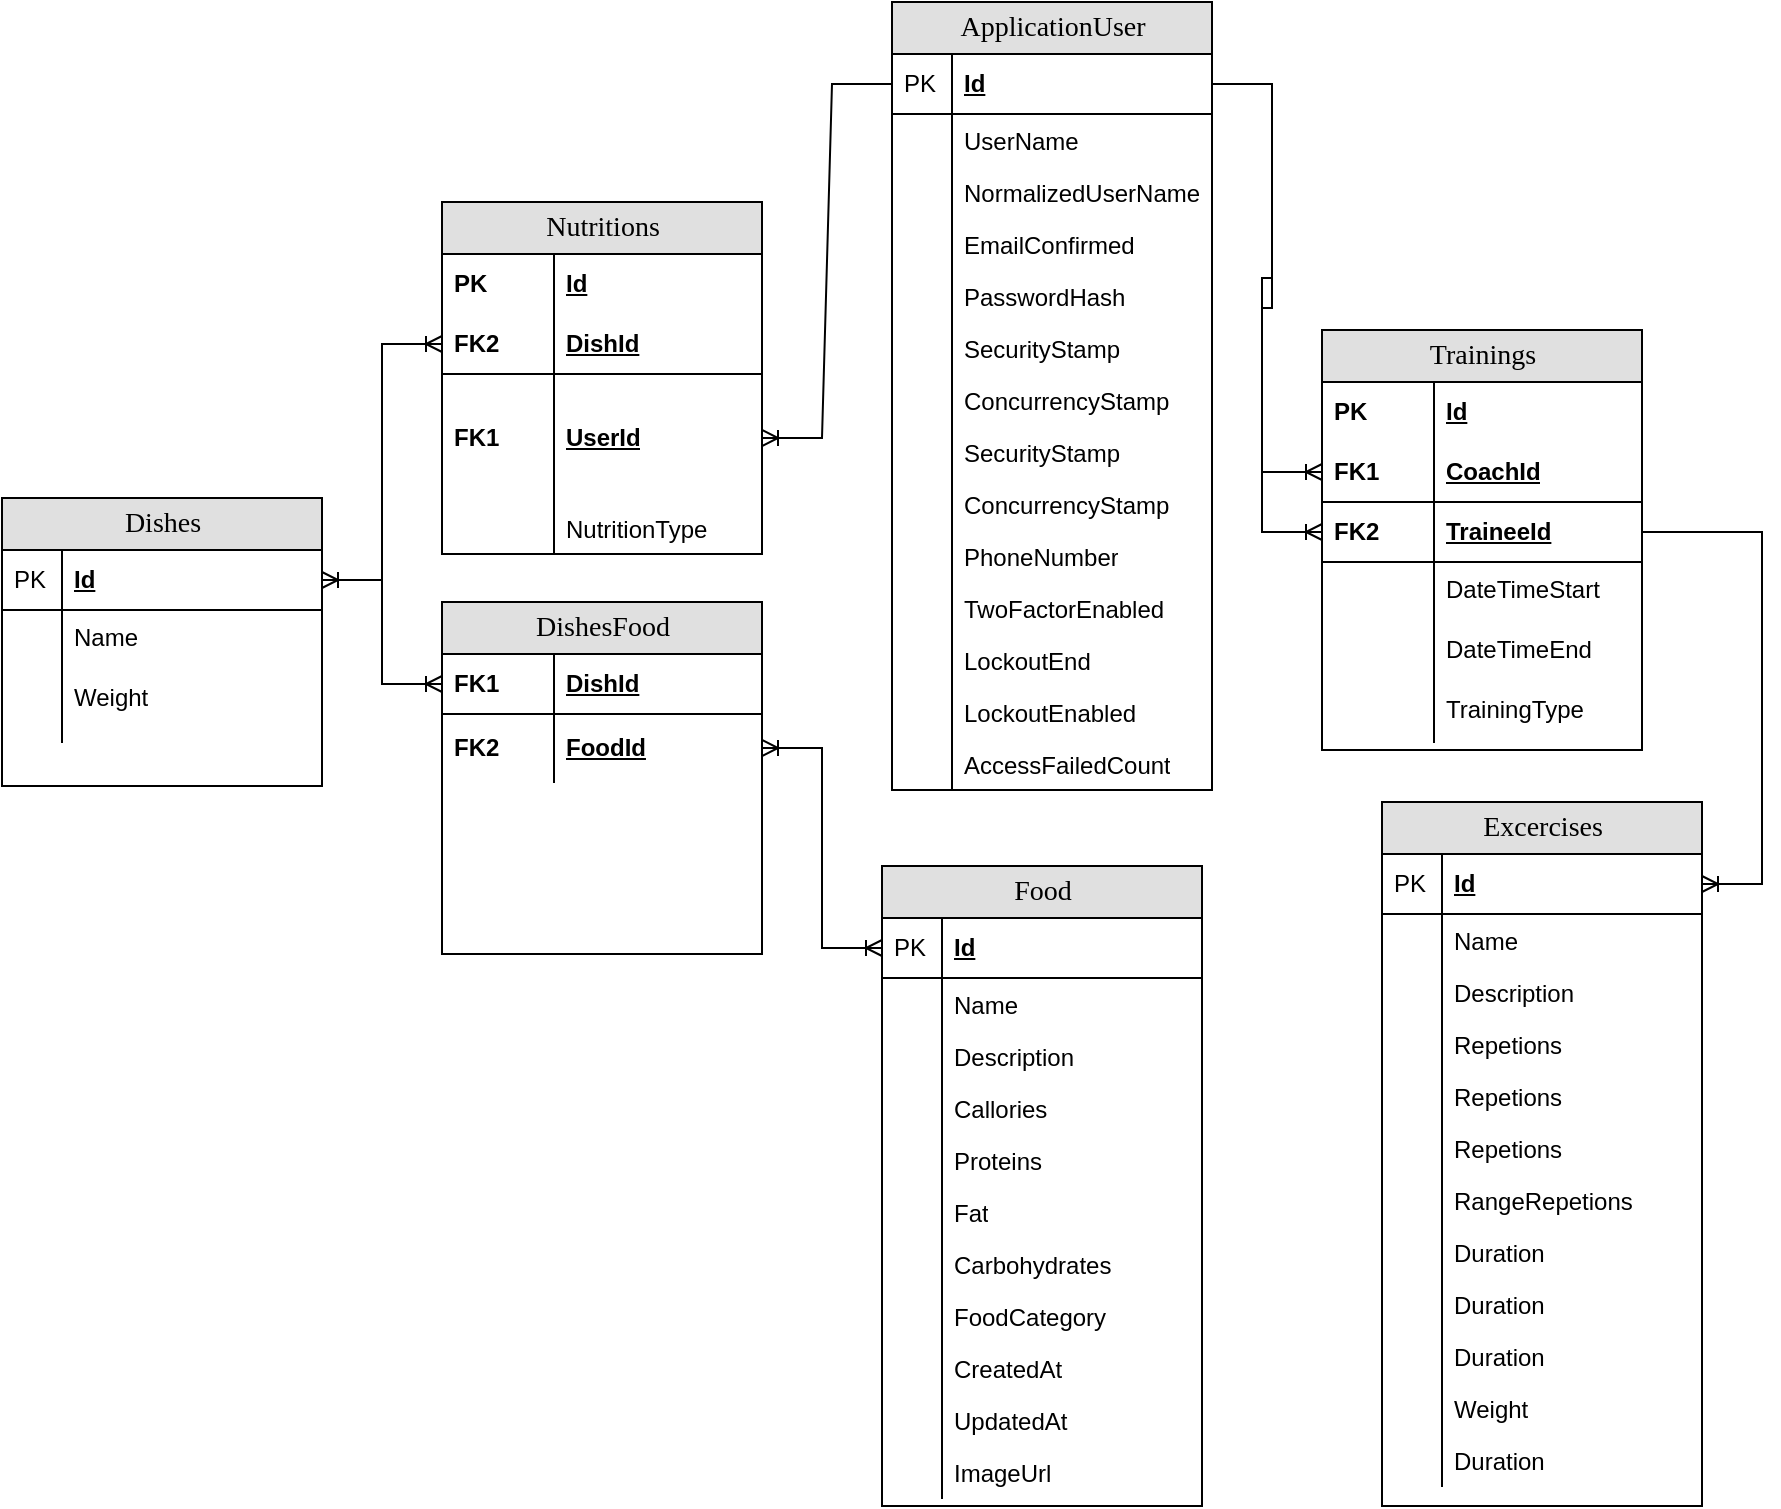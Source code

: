 <mxfile version="27.1.4">
  <diagram name="Page-1" id="e56a1550-8fbb-45ad-956c-1786394a9013">
    <mxGraphModel dx="1426" dy="785" grid="1" gridSize="10" guides="1" tooltips="1" connect="1" arrows="1" fold="1" page="1" pageScale="1" pageWidth="1169" pageHeight="827" background="none" math="0" shadow="0">
      <root>
        <mxCell id="0" />
        <mxCell id="1" parent="0" />
        <mxCell id="2e49270ec7c68f3f-1" value="Nutritions" style="swimlane;html=1;fontStyle=0;childLayout=stackLayout;horizontal=1;startSize=26;fillColor=#e0e0e0;horizontalStack=0;resizeParent=1;resizeLast=0;collapsible=1;marginBottom=0;swimlaneFillColor=#ffffff;align=center;rounded=0;shadow=0;comic=0;labelBackgroundColor=none;strokeWidth=1;fontFamily=Verdana;fontSize=14" parent="1" vertex="1">
          <mxGeometry x="360" y="140" width="160" height="176" as="geometry" />
        </mxCell>
        <mxCell id="2e49270ec7c68f3f-2" value="Id" style="shape=partialRectangle;top=0;left=0;right=0;bottom=0;html=1;align=left;verticalAlign=middle;fillColor=none;spacingLeft=60;spacingRight=4;whiteSpace=wrap;overflow=hidden;rotatable=0;points=[[0,0.5],[1,0.5]];portConstraint=eastwest;dropTarget=0;fontStyle=5;" parent="2e49270ec7c68f3f-1" vertex="1">
          <mxGeometry y="26" width="160" height="30" as="geometry" />
        </mxCell>
        <mxCell id="2e49270ec7c68f3f-3" value="PK" style="shape=partialRectangle;fontStyle=1;top=0;left=0;bottom=0;html=1;fillColor=none;align=left;verticalAlign=middle;spacingLeft=4;spacingRight=4;whiteSpace=wrap;overflow=hidden;rotatable=0;points=[];portConstraint=eastwest;part=1;" parent="2e49270ec7c68f3f-2" vertex="1" connectable="0">
          <mxGeometry width="56" height="30" as="geometry" />
        </mxCell>
        <mxCell id="2e49270ec7c68f3f-4" value="DishId" style="shape=partialRectangle;top=0;left=0;right=0;bottom=1;html=1;align=left;verticalAlign=middle;fillColor=none;spacingLeft=60;spacingRight=4;whiteSpace=wrap;overflow=hidden;rotatable=0;points=[[0,0.5],[1,0.5]];portConstraint=eastwest;dropTarget=0;fontStyle=5;" parent="2e49270ec7c68f3f-1" vertex="1">
          <mxGeometry y="56" width="160" height="30" as="geometry" />
        </mxCell>
        <mxCell id="2e49270ec7c68f3f-5" value="FK2" style="shape=partialRectangle;fontStyle=1;top=0;left=0;bottom=0;html=1;fillColor=none;align=left;verticalAlign=middle;spacingLeft=4;spacingRight=4;whiteSpace=wrap;overflow=hidden;rotatable=0;points=[];portConstraint=eastwest;part=1;" parent="2e49270ec7c68f3f-4" vertex="1" connectable="0">
          <mxGeometry width="56" height="30" as="geometry" />
        </mxCell>
        <mxCell id="vw7wUWk1br8WdNFr-Fdy-1" value="UserId" style="shape=partialRectangle;top=0;left=0;right=0;bottom=0;html=1;align=left;verticalAlign=middle;fillColor=none;spacingLeft=60;spacingRight=4;whiteSpace=wrap;overflow=hidden;rotatable=0;points=[[0,0.5],[1,0.5]];portConstraint=eastwest;dropTarget=0;fontStyle=5;" parent="2e49270ec7c68f3f-1" vertex="1">
          <mxGeometry y="86" width="160" height="64" as="geometry" />
        </mxCell>
        <mxCell id="vw7wUWk1br8WdNFr-Fdy-2" value="FK1" style="shape=partialRectangle;fontStyle=1;top=0;left=0;bottom=0;html=1;fillColor=none;align=left;verticalAlign=middle;spacingLeft=4;spacingRight=4;whiteSpace=wrap;overflow=hidden;rotatable=0;points=[];portConstraint=eastwest;part=1;" parent="vw7wUWk1br8WdNFr-Fdy-1" vertex="1" connectable="0">
          <mxGeometry width="56" height="64" as="geometry" />
        </mxCell>
        <mxCell id="2e49270ec7c68f3f-6" value="NutritionType" style="shape=partialRectangle;top=0;left=0;right=0;bottom=0;html=1;align=left;verticalAlign=top;fillColor=none;spacingLeft=60;spacingRight=4;whiteSpace=wrap;overflow=hidden;rotatable=0;points=[[0,0.5],[1,0.5]];portConstraint=eastwest;dropTarget=0;" parent="2e49270ec7c68f3f-1" vertex="1">
          <mxGeometry y="150" width="160" height="26" as="geometry" />
        </mxCell>
        <mxCell id="2e49270ec7c68f3f-7" value="" style="shape=partialRectangle;top=0;left=0;bottom=0;html=1;fillColor=none;align=left;verticalAlign=top;spacingLeft=4;spacingRight=4;whiteSpace=wrap;overflow=hidden;rotatable=0;points=[];portConstraint=eastwest;part=1;" parent="2e49270ec7c68f3f-6" vertex="1" connectable="0">
          <mxGeometry width="56" height="26" as="geometry" />
        </mxCell>
        <mxCell id="2e49270ec7c68f3f-8" value="Dishes" style="swimlane;html=1;fontStyle=0;childLayout=stackLayout;horizontal=1;startSize=26;fillColor=#e0e0e0;horizontalStack=0;resizeParent=1;resizeLast=0;collapsible=1;marginBottom=0;swimlaneFillColor=#ffffff;align=center;rounded=0;shadow=0;comic=0;labelBackgroundColor=none;strokeWidth=1;fontFamily=Verdana;fontSize=14;swimlaneLine=1;" parent="1" vertex="1">
          <mxGeometry x="140" y="288" width="160" height="144" as="geometry" />
        </mxCell>
        <mxCell id="2e49270ec7c68f3f-9" value="Id" style="shape=partialRectangle;top=0;left=0;right=0;bottom=1;html=1;align=left;verticalAlign=middle;fillColor=none;spacingLeft=34;spacingRight=4;whiteSpace=wrap;overflow=hidden;rotatable=0;points=[[0,0.5],[1,0.5]];portConstraint=eastwest;dropTarget=0;fontStyle=5;" parent="2e49270ec7c68f3f-8" vertex="1">
          <mxGeometry y="26" width="160" height="30" as="geometry" />
        </mxCell>
        <mxCell id="2e49270ec7c68f3f-10" value="PK" style="shape=partialRectangle;top=0;left=0;bottom=0;html=1;fillColor=none;align=left;verticalAlign=middle;spacingLeft=4;spacingRight=4;whiteSpace=wrap;overflow=hidden;rotatable=0;points=[];portConstraint=eastwest;part=1;" parent="2e49270ec7c68f3f-9" vertex="1" connectable="0">
          <mxGeometry width="30" height="30" as="geometry" />
        </mxCell>
        <mxCell id="2e49270ec7c68f3f-17" value="Name" style="shape=partialRectangle;top=0;left=0;right=0;bottom=0;html=1;align=left;verticalAlign=top;fillColor=none;spacingLeft=34;spacingRight=4;whiteSpace=wrap;overflow=hidden;rotatable=0;points=[[0,0.5],[1,0.5]];portConstraint=eastwest;dropTarget=0;" parent="2e49270ec7c68f3f-8" vertex="1">
          <mxGeometry y="56" width="160" height="30" as="geometry" />
        </mxCell>
        <mxCell id="2e49270ec7c68f3f-18" value="" style="shape=partialRectangle;top=0;left=0;bottom=0;html=1;fillColor=none;align=left;verticalAlign=top;spacingLeft=4;spacingRight=4;whiteSpace=wrap;overflow=hidden;rotatable=0;points=[];portConstraint=eastwest;part=1;" parent="2e49270ec7c68f3f-17" vertex="1" connectable="0">
          <mxGeometry width="30" height="36" as="geometry" />
        </mxCell>
        <mxCell id="rYQQLSJX9ZeoQd0uCieo-57" value="Weight" style="shape=partialRectangle;top=0;left=0;right=0;bottom=0;html=1;align=left;verticalAlign=top;fillColor=none;spacingLeft=34;spacingRight=4;whiteSpace=wrap;overflow=hidden;rotatable=0;points=[[0,0.5],[1,0.5]];portConstraint=eastwest;dropTarget=0;" vertex="1" parent="2e49270ec7c68f3f-8">
          <mxGeometry y="86" width="160" height="30" as="geometry" />
        </mxCell>
        <mxCell id="rYQQLSJX9ZeoQd0uCieo-58" value="" style="shape=partialRectangle;top=0;left=0;bottom=0;html=1;fillColor=none;align=left;verticalAlign=top;spacingLeft=4;spacingRight=4;whiteSpace=wrap;overflow=hidden;rotatable=0;points=[];portConstraint=eastwest;part=1;" vertex="1" connectable="0" parent="rYQQLSJX9ZeoQd0uCieo-57">
          <mxGeometry width="30" height="36" as="geometry" />
        </mxCell>
        <mxCell id="XJpWFirePbKW0gkUve2i-1" value="ApplicationUser" style="swimlane;html=1;fontStyle=0;childLayout=stackLayout;horizontal=1;startSize=26;fillColor=#e0e0e0;horizontalStack=0;resizeParent=1;resizeLast=0;collapsible=1;marginBottom=0;swimlaneFillColor=#ffffff;align=center;rounded=0;shadow=0;comic=0;labelBackgroundColor=none;strokeWidth=1;fontFamily=Verdana;fontSize=14;swimlaneLine=1;" parent="1" vertex="1">
          <mxGeometry x="585" y="40" width="160" height="394" as="geometry" />
        </mxCell>
        <mxCell id="XJpWFirePbKW0gkUve2i-2" value="Id" style="shape=partialRectangle;top=0;left=0;right=0;bottom=1;html=1;align=left;verticalAlign=middle;fillColor=none;spacingLeft=34;spacingRight=4;whiteSpace=wrap;overflow=hidden;rotatable=0;points=[[0,0.5],[1,0.5]];portConstraint=eastwest;dropTarget=0;fontStyle=5;" parent="XJpWFirePbKW0gkUve2i-1" vertex="1">
          <mxGeometry y="26" width="160" height="30" as="geometry" />
        </mxCell>
        <mxCell id="XJpWFirePbKW0gkUve2i-3" value="PK" style="shape=partialRectangle;top=0;left=0;bottom=0;html=1;fillColor=none;align=left;verticalAlign=middle;spacingLeft=4;spacingRight=4;whiteSpace=wrap;overflow=hidden;rotatable=0;points=[];portConstraint=eastwest;part=1;" parent="XJpWFirePbKW0gkUve2i-2" vertex="1" connectable="0">
          <mxGeometry width="30" height="30" as="geometry" />
        </mxCell>
        <mxCell id="XJpWFirePbKW0gkUve2i-4" value="UserName" style="shape=partialRectangle;top=0;left=0;right=0;bottom=0;html=1;align=left;verticalAlign=top;fillColor=none;spacingLeft=34;spacingRight=4;whiteSpace=wrap;overflow=hidden;rotatable=0;points=[[0,0.5],[1,0.5]];portConstraint=eastwest;dropTarget=0;" parent="XJpWFirePbKW0gkUve2i-1" vertex="1">
          <mxGeometry y="56" width="160" height="26" as="geometry" />
        </mxCell>
        <mxCell id="XJpWFirePbKW0gkUve2i-5" value="" style="shape=partialRectangle;top=0;left=0;bottom=0;html=1;fillColor=none;align=left;verticalAlign=top;spacingLeft=4;spacingRight=4;whiteSpace=wrap;overflow=hidden;rotatable=0;points=[];portConstraint=eastwest;part=1;" parent="XJpWFirePbKW0gkUve2i-4" vertex="1" connectable="0">
          <mxGeometry width="30" height="26" as="geometry" />
        </mxCell>
        <mxCell id="XJpWFirePbKW0gkUve2i-6" value="NormalizedUserName" style="shape=partialRectangle;top=0;left=0;right=0;bottom=0;html=1;align=left;verticalAlign=top;fillColor=none;spacingLeft=34;spacingRight=4;whiteSpace=wrap;overflow=hidden;rotatable=0;points=[[0,0.5],[1,0.5]];portConstraint=eastwest;dropTarget=0;" parent="XJpWFirePbKW0gkUve2i-1" vertex="1">
          <mxGeometry y="82" width="160" height="26" as="geometry" />
        </mxCell>
        <mxCell id="XJpWFirePbKW0gkUve2i-7" value="" style="shape=partialRectangle;top=0;left=0;bottom=0;html=1;fillColor=none;align=left;verticalAlign=top;spacingLeft=4;spacingRight=4;whiteSpace=wrap;overflow=hidden;rotatable=0;points=[];portConstraint=eastwest;part=1;" parent="XJpWFirePbKW0gkUve2i-6" vertex="1" connectable="0">
          <mxGeometry width="30" height="26" as="geometry" />
        </mxCell>
        <mxCell id="rYQQLSJX9ZeoQd0uCieo-1" value="EmailConfirmed" style="shape=partialRectangle;top=0;left=0;right=0;bottom=0;html=1;align=left;verticalAlign=top;fillColor=none;spacingLeft=34;spacingRight=4;whiteSpace=wrap;overflow=hidden;rotatable=0;points=[[0,0.5],[1,0.5]];portConstraint=eastwest;dropTarget=0;" vertex="1" parent="XJpWFirePbKW0gkUve2i-1">
          <mxGeometry y="108" width="160" height="26" as="geometry" />
        </mxCell>
        <mxCell id="rYQQLSJX9ZeoQd0uCieo-2" value="" style="shape=partialRectangle;top=0;left=0;bottom=0;html=1;fillColor=none;align=left;verticalAlign=top;spacingLeft=4;spacingRight=4;whiteSpace=wrap;overflow=hidden;rotatable=0;points=[];portConstraint=eastwest;part=1;" vertex="1" connectable="0" parent="rYQQLSJX9ZeoQd0uCieo-1">
          <mxGeometry width="30" height="26" as="geometry" />
        </mxCell>
        <mxCell id="rYQQLSJX9ZeoQd0uCieo-5" value="PasswordHash" style="shape=partialRectangle;top=0;left=0;right=0;bottom=0;html=1;align=left;verticalAlign=top;fillColor=none;spacingLeft=34;spacingRight=4;whiteSpace=wrap;overflow=hidden;rotatable=0;points=[[0,0.5],[1,0.5]];portConstraint=eastwest;dropTarget=0;" vertex="1" parent="XJpWFirePbKW0gkUve2i-1">
          <mxGeometry y="134" width="160" height="26" as="geometry" />
        </mxCell>
        <mxCell id="rYQQLSJX9ZeoQd0uCieo-6" value="" style="shape=partialRectangle;top=0;left=0;bottom=0;html=1;fillColor=none;align=left;verticalAlign=top;spacingLeft=4;spacingRight=4;whiteSpace=wrap;overflow=hidden;rotatable=0;points=[];portConstraint=eastwest;part=1;" vertex="1" connectable="0" parent="rYQQLSJX9ZeoQd0uCieo-5">
          <mxGeometry width="30" height="26" as="geometry" />
        </mxCell>
        <mxCell id="rYQQLSJX9ZeoQd0uCieo-3" value="SecurityStamp" style="shape=partialRectangle;top=0;left=0;right=0;bottom=0;html=1;align=left;verticalAlign=top;fillColor=none;spacingLeft=34;spacingRight=4;whiteSpace=wrap;overflow=hidden;rotatable=0;points=[[0,0.5],[1,0.5]];portConstraint=eastwest;dropTarget=0;" vertex="1" parent="XJpWFirePbKW0gkUve2i-1">
          <mxGeometry y="160" width="160" height="26" as="geometry" />
        </mxCell>
        <mxCell id="rYQQLSJX9ZeoQd0uCieo-4" value="" style="shape=partialRectangle;top=0;left=0;bottom=0;html=1;fillColor=none;align=left;verticalAlign=top;spacingLeft=4;spacingRight=4;whiteSpace=wrap;overflow=hidden;rotatable=0;points=[];portConstraint=eastwest;part=1;" vertex="1" connectable="0" parent="rYQQLSJX9ZeoQd0uCieo-3">
          <mxGeometry width="30" height="26" as="geometry" />
        </mxCell>
        <mxCell id="rYQQLSJX9ZeoQd0uCieo-7" value="ConcurrencyStamp" style="shape=partialRectangle;top=0;left=0;right=0;bottom=0;html=1;align=left;verticalAlign=top;fillColor=none;spacingLeft=34;spacingRight=4;whiteSpace=wrap;overflow=hidden;rotatable=0;points=[[0,0.5],[1,0.5]];portConstraint=eastwest;dropTarget=0;" vertex="1" parent="XJpWFirePbKW0gkUve2i-1">
          <mxGeometry y="186" width="160" height="26" as="geometry" />
        </mxCell>
        <mxCell id="rYQQLSJX9ZeoQd0uCieo-8" value="" style="shape=partialRectangle;top=0;left=0;bottom=0;html=1;fillColor=none;align=left;verticalAlign=top;spacingLeft=4;spacingRight=4;whiteSpace=wrap;overflow=hidden;rotatable=0;points=[];portConstraint=eastwest;part=1;" vertex="1" connectable="0" parent="rYQQLSJX9ZeoQd0uCieo-7">
          <mxGeometry width="30" height="26" as="geometry" />
        </mxCell>
        <mxCell id="rYQQLSJX9ZeoQd0uCieo-9" value="SecurityStamp" style="shape=partialRectangle;top=0;left=0;right=0;bottom=0;html=1;align=left;verticalAlign=top;fillColor=none;spacingLeft=34;spacingRight=4;whiteSpace=wrap;overflow=hidden;rotatable=0;points=[[0,0.5],[1,0.5]];portConstraint=eastwest;dropTarget=0;" vertex="1" parent="XJpWFirePbKW0gkUve2i-1">
          <mxGeometry y="212" width="160" height="26" as="geometry" />
        </mxCell>
        <mxCell id="rYQQLSJX9ZeoQd0uCieo-10" value="" style="shape=partialRectangle;top=0;left=0;bottom=0;html=1;fillColor=none;align=left;verticalAlign=top;spacingLeft=4;spacingRight=4;whiteSpace=wrap;overflow=hidden;rotatable=0;points=[];portConstraint=eastwest;part=1;" vertex="1" connectable="0" parent="rYQQLSJX9ZeoQd0uCieo-9">
          <mxGeometry width="30" height="26" as="geometry" />
        </mxCell>
        <mxCell id="rYQQLSJX9ZeoQd0uCieo-11" value="ConcurrencyStamp" style="shape=partialRectangle;top=0;left=0;right=0;bottom=0;html=1;align=left;verticalAlign=top;fillColor=none;spacingLeft=34;spacingRight=4;whiteSpace=wrap;overflow=hidden;rotatable=0;points=[[0,0.5],[1,0.5]];portConstraint=eastwest;dropTarget=0;" vertex="1" parent="XJpWFirePbKW0gkUve2i-1">
          <mxGeometry y="238" width="160" height="26" as="geometry" />
        </mxCell>
        <mxCell id="rYQQLSJX9ZeoQd0uCieo-12" value="" style="shape=partialRectangle;top=0;left=0;bottom=0;html=1;fillColor=none;align=left;verticalAlign=top;spacingLeft=4;spacingRight=4;whiteSpace=wrap;overflow=hidden;rotatable=0;points=[];portConstraint=eastwest;part=1;" vertex="1" connectable="0" parent="rYQQLSJX9ZeoQd0uCieo-11">
          <mxGeometry width="30" height="26" as="geometry" />
        </mxCell>
        <mxCell id="rYQQLSJX9ZeoQd0uCieo-13" value="PhoneNumber" style="shape=partialRectangle;top=0;left=0;right=0;bottom=0;html=1;align=left;verticalAlign=top;fillColor=none;spacingLeft=34;spacingRight=4;whiteSpace=wrap;overflow=hidden;rotatable=0;points=[[0,0.5],[1,0.5]];portConstraint=eastwest;dropTarget=0;" vertex="1" parent="XJpWFirePbKW0gkUve2i-1">
          <mxGeometry y="264" width="160" height="26" as="geometry" />
        </mxCell>
        <mxCell id="rYQQLSJX9ZeoQd0uCieo-14" value="" style="shape=partialRectangle;top=0;left=0;bottom=0;html=1;fillColor=none;align=left;verticalAlign=top;spacingLeft=4;spacingRight=4;whiteSpace=wrap;overflow=hidden;rotatable=0;points=[];portConstraint=eastwest;part=1;" vertex="1" connectable="0" parent="rYQQLSJX9ZeoQd0uCieo-13">
          <mxGeometry width="30" height="26" as="geometry" />
        </mxCell>
        <mxCell id="rYQQLSJX9ZeoQd0uCieo-15" value="TwoFactorEnabled" style="shape=partialRectangle;top=0;left=0;right=0;bottom=0;html=1;align=left;verticalAlign=top;fillColor=none;spacingLeft=34;spacingRight=4;whiteSpace=wrap;overflow=hidden;rotatable=0;points=[[0,0.5],[1,0.5]];portConstraint=eastwest;dropTarget=0;" vertex="1" parent="XJpWFirePbKW0gkUve2i-1">
          <mxGeometry y="290" width="160" height="26" as="geometry" />
        </mxCell>
        <mxCell id="rYQQLSJX9ZeoQd0uCieo-16" value="" style="shape=partialRectangle;top=0;left=0;bottom=0;html=1;fillColor=none;align=left;verticalAlign=top;spacingLeft=4;spacingRight=4;whiteSpace=wrap;overflow=hidden;rotatable=0;points=[];portConstraint=eastwest;part=1;" vertex="1" connectable="0" parent="rYQQLSJX9ZeoQd0uCieo-15">
          <mxGeometry width="30" height="26" as="geometry" />
        </mxCell>
        <mxCell id="rYQQLSJX9ZeoQd0uCieo-17" value="LockoutEnd" style="shape=partialRectangle;top=0;left=0;right=0;bottom=0;html=1;align=left;verticalAlign=top;fillColor=none;spacingLeft=34;spacingRight=4;whiteSpace=wrap;overflow=hidden;rotatable=0;points=[[0,0.5],[1,0.5]];portConstraint=eastwest;dropTarget=0;" vertex="1" parent="XJpWFirePbKW0gkUve2i-1">
          <mxGeometry y="316" width="160" height="26" as="geometry" />
        </mxCell>
        <mxCell id="rYQQLSJX9ZeoQd0uCieo-18" value="" style="shape=partialRectangle;top=0;left=0;bottom=0;html=1;fillColor=none;align=left;verticalAlign=top;spacingLeft=4;spacingRight=4;whiteSpace=wrap;overflow=hidden;rotatable=0;points=[];portConstraint=eastwest;part=1;" vertex="1" connectable="0" parent="rYQQLSJX9ZeoQd0uCieo-17">
          <mxGeometry width="30" height="26" as="geometry" />
        </mxCell>
        <mxCell id="rYQQLSJX9ZeoQd0uCieo-19" value="LockoutEnabled" style="shape=partialRectangle;top=0;left=0;right=0;bottom=0;html=1;align=left;verticalAlign=top;fillColor=none;spacingLeft=34;spacingRight=4;whiteSpace=wrap;overflow=hidden;rotatable=0;points=[[0,0.5],[1,0.5]];portConstraint=eastwest;dropTarget=0;" vertex="1" parent="XJpWFirePbKW0gkUve2i-1">
          <mxGeometry y="342" width="160" height="26" as="geometry" />
        </mxCell>
        <mxCell id="rYQQLSJX9ZeoQd0uCieo-20" value="" style="shape=partialRectangle;top=0;left=0;bottom=0;html=1;fillColor=none;align=left;verticalAlign=top;spacingLeft=4;spacingRight=4;whiteSpace=wrap;overflow=hidden;rotatable=0;points=[];portConstraint=eastwest;part=1;" vertex="1" connectable="0" parent="rYQQLSJX9ZeoQd0uCieo-19">
          <mxGeometry width="30" height="26" as="geometry" />
        </mxCell>
        <mxCell id="rYQQLSJX9ZeoQd0uCieo-21" value="AccessFailedCount" style="shape=partialRectangle;top=0;left=0;right=0;bottom=0;html=1;align=left;verticalAlign=top;fillColor=none;spacingLeft=34;spacingRight=4;whiteSpace=wrap;overflow=hidden;rotatable=0;points=[[0,0.5],[1,0.5]];portConstraint=eastwest;dropTarget=0;" vertex="1" parent="XJpWFirePbKW0gkUve2i-1">
          <mxGeometry y="368" width="160" height="26" as="geometry" />
        </mxCell>
        <mxCell id="rYQQLSJX9ZeoQd0uCieo-22" value="" style="shape=partialRectangle;top=0;left=0;bottom=0;html=1;fillColor=none;align=left;verticalAlign=top;spacingLeft=4;spacingRight=4;whiteSpace=wrap;overflow=hidden;rotatable=0;points=[];portConstraint=eastwest;part=1;" vertex="1" connectable="0" parent="rYQQLSJX9ZeoQd0uCieo-21">
          <mxGeometry width="30" height="26" as="geometry" />
        </mxCell>
        <mxCell id="XJpWFirePbKW0gkUve2i-14" value="Excercises" style="swimlane;html=1;fontStyle=0;childLayout=stackLayout;horizontal=1;startSize=26;fillColor=#e0e0e0;horizontalStack=0;resizeParent=1;resizeLast=0;collapsible=1;marginBottom=0;swimlaneFillColor=#ffffff;align=center;rounded=0;shadow=0;comic=0;labelBackgroundColor=none;strokeWidth=1;fontFamily=Verdana;fontSize=14;swimlaneLine=1;" parent="1" vertex="1">
          <mxGeometry x="830" y="440" width="160" height="352" as="geometry" />
        </mxCell>
        <mxCell id="XJpWFirePbKW0gkUve2i-15" value="Id" style="shape=partialRectangle;top=0;left=0;right=0;bottom=1;html=1;align=left;verticalAlign=middle;fillColor=none;spacingLeft=34;spacingRight=4;whiteSpace=wrap;overflow=hidden;rotatable=0;points=[[0,0.5],[1,0.5]];portConstraint=eastwest;dropTarget=0;fontStyle=5;" parent="XJpWFirePbKW0gkUve2i-14" vertex="1">
          <mxGeometry y="26" width="160" height="30" as="geometry" />
        </mxCell>
        <mxCell id="XJpWFirePbKW0gkUve2i-16" value="PK" style="shape=partialRectangle;top=0;left=0;bottom=0;html=1;fillColor=none;align=left;verticalAlign=middle;spacingLeft=4;spacingRight=4;whiteSpace=wrap;overflow=hidden;rotatable=0;points=[];portConstraint=eastwest;part=1;" parent="XJpWFirePbKW0gkUve2i-15" vertex="1" connectable="0">
          <mxGeometry width="30" height="30" as="geometry" />
        </mxCell>
        <mxCell id="XJpWFirePbKW0gkUve2i-17" value="Name" style="shape=partialRectangle;top=0;left=0;right=0;bottom=0;html=1;align=left;verticalAlign=top;fillColor=none;spacingLeft=34;spacingRight=4;whiteSpace=wrap;overflow=hidden;rotatable=0;points=[[0,0.5],[1,0.5]];portConstraint=eastwest;dropTarget=0;" parent="XJpWFirePbKW0gkUve2i-14" vertex="1">
          <mxGeometry y="56" width="160" height="26" as="geometry" />
        </mxCell>
        <mxCell id="XJpWFirePbKW0gkUve2i-18" value="" style="shape=partialRectangle;top=0;left=0;bottom=0;html=1;fillColor=none;align=left;verticalAlign=top;spacingLeft=4;spacingRight=4;whiteSpace=wrap;overflow=hidden;rotatable=0;points=[];portConstraint=eastwest;part=1;" parent="XJpWFirePbKW0gkUve2i-17" vertex="1" connectable="0">
          <mxGeometry width="30" height="26" as="geometry" />
        </mxCell>
        <mxCell id="XJpWFirePbKW0gkUve2i-19" value="Description" style="shape=partialRectangle;top=0;left=0;right=0;bottom=0;html=1;align=left;verticalAlign=top;fillColor=none;spacingLeft=34;spacingRight=4;whiteSpace=wrap;overflow=hidden;rotatable=0;points=[[0,0.5],[1,0.5]];portConstraint=eastwest;dropTarget=0;" parent="XJpWFirePbKW0gkUve2i-14" vertex="1">
          <mxGeometry y="82" width="160" height="26" as="geometry" />
        </mxCell>
        <mxCell id="XJpWFirePbKW0gkUve2i-20" value="" style="shape=partialRectangle;top=0;left=0;bottom=0;html=1;fillColor=none;align=left;verticalAlign=top;spacingLeft=4;spacingRight=4;whiteSpace=wrap;overflow=hidden;rotatable=0;points=[];portConstraint=eastwest;part=1;" parent="XJpWFirePbKW0gkUve2i-19" vertex="1" connectable="0">
          <mxGeometry width="30" height="26" as="geometry" />
        </mxCell>
        <mxCell id="rYQQLSJX9ZeoQd0uCieo-39" value="Repetions" style="shape=partialRectangle;top=0;left=0;right=0;bottom=0;html=1;align=left;verticalAlign=top;fillColor=none;spacingLeft=34;spacingRight=4;whiteSpace=wrap;overflow=hidden;rotatable=0;points=[[0,0.5],[1,0.5]];portConstraint=eastwest;dropTarget=0;" vertex="1" parent="XJpWFirePbKW0gkUve2i-14">
          <mxGeometry y="108" width="160" height="26" as="geometry" />
        </mxCell>
        <mxCell id="rYQQLSJX9ZeoQd0uCieo-40" value="" style="shape=partialRectangle;top=0;left=0;bottom=0;html=1;fillColor=none;align=left;verticalAlign=top;spacingLeft=4;spacingRight=4;whiteSpace=wrap;overflow=hidden;rotatable=0;points=[];portConstraint=eastwest;part=1;" vertex="1" connectable="0" parent="rYQQLSJX9ZeoQd0uCieo-39">
          <mxGeometry width="30" height="26" as="geometry" />
        </mxCell>
        <mxCell id="rYQQLSJX9ZeoQd0uCieo-41" value="Repetions" style="shape=partialRectangle;top=0;left=0;right=0;bottom=0;html=1;align=left;verticalAlign=top;fillColor=none;spacingLeft=34;spacingRight=4;whiteSpace=wrap;overflow=hidden;rotatable=0;points=[[0,0.5],[1,0.5]];portConstraint=eastwest;dropTarget=0;" vertex="1" parent="XJpWFirePbKW0gkUve2i-14">
          <mxGeometry y="134" width="160" height="26" as="geometry" />
        </mxCell>
        <mxCell id="rYQQLSJX9ZeoQd0uCieo-42" value="" style="shape=partialRectangle;top=0;left=0;bottom=0;html=1;fillColor=none;align=left;verticalAlign=top;spacingLeft=4;spacingRight=4;whiteSpace=wrap;overflow=hidden;rotatable=0;points=[];portConstraint=eastwest;part=1;" vertex="1" connectable="0" parent="rYQQLSJX9ZeoQd0uCieo-41">
          <mxGeometry width="30" height="26" as="geometry" />
        </mxCell>
        <mxCell id="rYQQLSJX9ZeoQd0uCieo-43" value="Repetions" style="shape=partialRectangle;top=0;left=0;right=0;bottom=0;html=1;align=left;verticalAlign=top;fillColor=none;spacingLeft=34;spacingRight=4;whiteSpace=wrap;overflow=hidden;rotatable=0;points=[[0,0.5],[1,0.5]];portConstraint=eastwest;dropTarget=0;" vertex="1" parent="XJpWFirePbKW0gkUve2i-14">
          <mxGeometry y="160" width="160" height="26" as="geometry" />
        </mxCell>
        <mxCell id="rYQQLSJX9ZeoQd0uCieo-44" value="" style="shape=partialRectangle;top=0;left=0;bottom=0;html=1;fillColor=none;align=left;verticalAlign=top;spacingLeft=4;spacingRight=4;whiteSpace=wrap;overflow=hidden;rotatable=0;points=[];portConstraint=eastwest;part=1;" vertex="1" connectable="0" parent="rYQQLSJX9ZeoQd0uCieo-43">
          <mxGeometry width="30" height="26" as="geometry" />
        </mxCell>
        <mxCell id="rYQQLSJX9ZeoQd0uCieo-45" value="RangeRepetions" style="shape=partialRectangle;top=0;left=0;right=0;bottom=0;html=1;align=left;verticalAlign=top;fillColor=none;spacingLeft=34;spacingRight=4;whiteSpace=wrap;overflow=hidden;rotatable=0;points=[[0,0.5],[1,0.5]];portConstraint=eastwest;dropTarget=0;" vertex="1" parent="XJpWFirePbKW0gkUve2i-14">
          <mxGeometry y="186" width="160" height="26" as="geometry" />
        </mxCell>
        <mxCell id="rYQQLSJX9ZeoQd0uCieo-46" value="" style="shape=partialRectangle;top=0;left=0;bottom=0;html=1;fillColor=none;align=left;verticalAlign=top;spacingLeft=4;spacingRight=4;whiteSpace=wrap;overflow=hidden;rotatable=0;points=[];portConstraint=eastwest;part=1;" vertex="1" connectable="0" parent="rYQQLSJX9ZeoQd0uCieo-45">
          <mxGeometry width="30" height="26" as="geometry" />
        </mxCell>
        <mxCell id="rYQQLSJX9ZeoQd0uCieo-47" value="Duration" style="shape=partialRectangle;top=0;left=0;right=0;bottom=0;html=1;align=left;verticalAlign=top;fillColor=none;spacingLeft=34;spacingRight=4;whiteSpace=wrap;overflow=hidden;rotatable=0;points=[[0,0.5],[1,0.5]];portConstraint=eastwest;dropTarget=0;" vertex="1" parent="XJpWFirePbKW0gkUve2i-14">
          <mxGeometry y="212" width="160" height="26" as="geometry" />
        </mxCell>
        <mxCell id="rYQQLSJX9ZeoQd0uCieo-48" value="" style="shape=partialRectangle;top=0;left=0;bottom=0;html=1;fillColor=none;align=left;verticalAlign=top;spacingLeft=4;spacingRight=4;whiteSpace=wrap;overflow=hidden;rotatable=0;points=[];portConstraint=eastwest;part=1;" vertex="1" connectable="0" parent="rYQQLSJX9ZeoQd0uCieo-47">
          <mxGeometry width="30" height="26" as="geometry" />
        </mxCell>
        <mxCell id="rYQQLSJX9ZeoQd0uCieo-49" value="Duration" style="shape=partialRectangle;top=0;left=0;right=0;bottom=0;html=1;align=left;verticalAlign=top;fillColor=none;spacingLeft=34;spacingRight=4;whiteSpace=wrap;overflow=hidden;rotatable=0;points=[[0,0.5],[1,0.5]];portConstraint=eastwest;dropTarget=0;" vertex="1" parent="XJpWFirePbKW0gkUve2i-14">
          <mxGeometry y="238" width="160" height="26" as="geometry" />
        </mxCell>
        <mxCell id="rYQQLSJX9ZeoQd0uCieo-50" value="" style="shape=partialRectangle;top=0;left=0;bottom=0;html=1;fillColor=none;align=left;verticalAlign=top;spacingLeft=4;spacingRight=4;whiteSpace=wrap;overflow=hidden;rotatable=0;points=[];portConstraint=eastwest;part=1;" vertex="1" connectable="0" parent="rYQQLSJX9ZeoQd0uCieo-49">
          <mxGeometry width="30" height="26" as="geometry" />
        </mxCell>
        <mxCell id="rYQQLSJX9ZeoQd0uCieo-51" value="Duration" style="shape=partialRectangle;top=0;left=0;right=0;bottom=0;html=1;align=left;verticalAlign=top;fillColor=none;spacingLeft=34;spacingRight=4;whiteSpace=wrap;overflow=hidden;rotatable=0;points=[[0,0.5],[1,0.5]];portConstraint=eastwest;dropTarget=0;" vertex="1" parent="XJpWFirePbKW0gkUve2i-14">
          <mxGeometry y="264" width="160" height="26" as="geometry" />
        </mxCell>
        <mxCell id="rYQQLSJX9ZeoQd0uCieo-52" value="" style="shape=partialRectangle;top=0;left=0;bottom=0;html=1;fillColor=none;align=left;verticalAlign=top;spacingLeft=4;spacingRight=4;whiteSpace=wrap;overflow=hidden;rotatable=0;points=[];portConstraint=eastwest;part=1;" vertex="1" connectable="0" parent="rYQQLSJX9ZeoQd0uCieo-51">
          <mxGeometry width="30" height="26" as="geometry" />
        </mxCell>
        <mxCell id="rYQQLSJX9ZeoQd0uCieo-53" value="Weight" style="shape=partialRectangle;top=0;left=0;right=0;bottom=0;html=1;align=left;verticalAlign=top;fillColor=none;spacingLeft=34;spacingRight=4;whiteSpace=wrap;overflow=hidden;rotatable=0;points=[[0,0.5],[1,0.5]];portConstraint=eastwest;dropTarget=0;" vertex="1" parent="XJpWFirePbKW0gkUve2i-14">
          <mxGeometry y="290" width="160" height="26" as="geometry" />
        </mxCell>
        <mxCell id="rYQQLSJX9ZeoQd0uCieo-54" value="" style="shape=partialRectangle;top=0;left=0;bottom=0;html=1;fillColor=none;align=left;verticalAlign=top;spacingLeft=4;spacingRight=4;whiteSpace=wrap;overflow=hidden;rotatable=0;points=[];portConstraint=eastwest;part=1;" vertex="1" connectable="0" parent="rYQQLSJX9ZeoQd0uCieo-53">
          <mxGeometry width="30" height="26" as="geometry" />
        </mxCell>
        <mxCell id="rYQQLSJX9ZeoQd0uCieo-55" value="Duration" style="shape=partialRectangle;top=0;left=0;right=0;bottom=0;html=1;align=left;verticalAlign=top;fillColor=none;spacingLeft=34;spacingRight=4;whiteSpace=wrap;overflow=hidden;rotatable=0;points=[[0,0.5],[1,0.5]];portConstraint=eastwest;dropTarget=0;" vertex="1" parent="XJpWFirePbKW0gkUve2i-14">
          <mxGeometry y="316" width="160" height="26" as="geometry" />
        </mxCell>
        <mxCell id="rYQQLSJX9ZeoQd0uCieo-56" value="" style="shape=partialRectangle;top=0;left=0;bottom=0;html=1;fillColor=none;align=left;verticalAlign=top;spacingLeft=4;spacingRight=4;whiteSpace=wrap;overflow=hidden;rotatable=0;points=[];portConstraint=eastwest;part=1;" vertex="1" connectable="0" parent="rYQQLSJX9ZeoQd0uCieo-55">
          <mxGeometry width="30" height="26" as="geometry" />
        </mxCell>
        <mxCell id="XJpWFirePbKW0gkUve2i-30" value="Trainings" style="swimlane;html=1;fontStyle=0;childLayout=stackLayout;horizontal=1;startSize=26;fillColor=#e0e0e0;horizontalStack=0;resizeParent=1;resizeLast=0;collapsible=1;marginBottom=0;swimlaneFillColor=#ffffff;align=center;rounded=0;shadow=0;comic=0;labelBackgroundColor=none;strokeWidth=1;fontFamily=Verdana;fontSize=14" parent="1" vertex="1">
          <mxGeometry x="800" y="204" width="160" height="210" as="geometry" />
        </mxCell>
        <mxCell id="XJpWFirePbKW0gkUve2i-31" value="Id" style="shape=partialRectangle;top=0;left=0;right=0;bottom=0;html=1;align=left;verticalAlign=middle;fillColor=none;spacingLeft=60;spacingRight=4;whiteSpace=wrap;overflow=hidden;rotatable=0;points=[[0,0.5],[1,0.5]];portConstraint=eastwest;dropTarget=0;fontStyle=5;" parent="XJpWFirePbKW0gkUve2i-30" vertex="1">
          <mxGeometry y="26" width="160" height="30" as="geometry" />
        </mxCell>
        <mxCell id="XJpWFirePbKW0gkUve2i-32" value="PK" style="shape=partialRectangle;fontStyle=1;top=0;left=0;bottom=0;html=1;fillColor=none;align=left;verticalAlign=middle;spacingLeft=4;spacingRight=4;whiteSpace=wrap;overflow=hidden;rotatable=0;points=[];portConstraint=eastwest;part=1;" parent="XJpWFirePbKW0gkUve2i-31" vertex="1" connectable="0">
          <mxGeometry width="56" height="30" as="geometry" />
        </mxCell>
        <mxCell id="rYQQLSJX9ZeoQd0uCieo-23" value="&lt;div style=&quot;text-align: center;&quot;&gt;&lt;span style=&quot;text-wrap-mode: nowrap;&quot;&gt;CoachId&lt;/span&gt;&lt;/div&gt;" style="shape=partialRectangle;top=0;left=0;right=0;bottom=1;html=1;align=left;verticalAlign=middle;fillColor=none;spacingLeft=60;spacingRight=4;whiteSpace=wrap;overflow=hidden;rotatable=0;points=[[0,0.5],[1,0.5]];portConstraint=eastwest;dropTarget=0;fontStyle=5;" vertex="1" parent="XJpWFirePbKW0gkUve2i-30">
          <mxGeometry y="56" width="160" height="30" as="geometry" />
        </mxCell>
        <mxCell id="rYQQLSJX9ZeoQd0uCieo-24" value="FK1" style="shape=partialRectangle;fontStyle=1;top=0;left=0;bottom=0;html=1;fillColor=none;align=left;verticalAlign=middle;spacingLeft=4;spacingRight=4;whiteSpace=wrap;overflow=hidden;rotatable=0;points=[];portConstraint=eastwest;part=1;" vertex="1" connectable="0" parent="rYQQLSJX9ZeoQd0uCieo-23">
          <mxGeometry width="56" height="30" as="geometry" />
        </mxCell>
        <mxCell id="XJpWFirePbKW0gkUve2i-33" value="&lt;div style=&quot;text-align: center;&quot;&gt;&lt;span style=&quot;background-color: transparent; text-wrap-mode: nowrap;&quot;&gt;TraineeId&lt;/span&gt;&lt;/div&gt;" style="shape=partialRectangle;top=0;left=0;right=0;bottom=1;html=1;align=left;verticalAlign=middle;fillColor=none;spacingLeft=60;spacingRight=4;whiteSpace=wrap;overflow=hidden;rotatable=0;points=[[0,0.5],[1,0.5]];portConstraint=eastwest;dropTarget=0;fontStyle=5;" parent="XJpWFirePbKW0gkUve2i-30" vertex="1">
          <mxGeometry y="86" width="160" height="30" as="geometry" />
        </mxCell>
        <mxCell id="XJpWFirePbKW0gkUve2i-34" value="FK2" style="shape=partialRectangle;fontStyle=1;top=0;left=0;bottom=0;html=1;fillColor=none;align=left;verticalAlign=middle;spacingLeft=4;spacingRight=4;whiteSpace=wrap;overflow=hidden;rotatable=0;points=[];portConstraint=eastwest;part=1;" parent="XJpWFirePbKW0gkUve2i-33" vertex="1" connectable="0">
          <mxGeometry width="56" height="30" as="geometry" />
        </mxCell>
        <mxCell id="XJpWFirePbKW0gkUve2i-35" value="DateTimeStart" style="shape=partialRectangle;top=0;left=0;right=0;bottom=0;html=1;align=left;verticalAlign=top;fillColor=none;spacingLeft=60;spacingRight=4;whiteSpace=wrap;overflow=hidden;rotatable=0;points=[[0,0.5],[1,0.5]];portConstraint=eastwest;dropTarget=0;" parent="XJpWFirePbKW0gkUve2i-30" vertex="1">
          <mxGeometry y="116" width="160" height="30" as="geometry" />
        </mxCell>
        <mxCell id="XJpWFirePbKW0gkUve2i-36" value="" style="shape=partialRectangle;top=0;left=0;bottom=0;html=1;fillColor=none;align=left;verticalAlign=top;spacingLeft=4;spacingRight=4;whiteSpace=wrap;overflow=hidden;rotatable=0;points=[];portConstraint=eastwest;part=1;" parent="XJpWFirePbKW0gkUve2i-35" vertex="1" connectable="0">
          <mxGeometry width="56" height="30" as="geometry" />
        </mxCell>
        <mxCell id="rYQQLSJX9ZeoQd0uCieo-25" value="DateTimeEnd" style="shape=partialRectangle;top=0;left=0;right=0;bottom=0;html=1;align=left;verticalAlign=top;fillColor=none;spacingLeft=60;spacingRight=4;whiteSpace=wrap;overflow=hidden;rotatable=0;points=[[0,0.5],[1,0.5]];portConstraint=eastwest;dropTarget=0;" vertex="1" parent="XJpWFirePbKW0gkUve2i-30">
          <mxGeometry y="146" width="160" height="30" as="geometry" />
        </mxCell>
        <mxCell id="rYQQLSJX9ZeoQd0uCieo-26" value="" style="shape=partialRectangle;top=0;left=0;bottom=0;html=1;fillColor=none;align=left;verticalAlign=top;spacingLeft=4;spacingRight=4;whiteSpace=wrap;overflow=hidden;rotatable=0;points=[];portConstraint=eastwest;part=1;" vertex="1" connectable="0" parent="rYQQLSJX9ZeoQd0uCieo-25">
          <mxGeometry width="56" height="30" as="geometry" />
        </mxCell>
        <mxCell id="rYQQLSJX9ZeoQd0uCieo-27" value="TrainingType" style="shape=partialRectangle;top=0;left=0;right=0;bottom=0;html=1;align=left;verticalAlign=top;fillColor=none;spacingLeft=60;spacingRight=4;whiteSpace=wrap;overflow=hidden;rotatable=0;points=[[0,0.5],[1,0.5]];portConstraint=eastwest;dropTarget=0;" vertex="1" parent="XJpWFirePbKW0gkUve2i-30">
          <mxGeometry y="176" width="160" height="30" as="geometry" />
        </mxCell>
        <mxCell id="rYQQLSJX9ZeoQd0uCieo-28" value="" style="shape=partialRectangle;top=0;left=0;bottom=0;html=1;fillColor=none;align=left;verticalAlign=top;spacingLeft=4;spacingRight=4;whiteSpace=wrap;overflow=hidden;rotatable=0;points=[];portConstraint=eastwest;part=1;" vertex="1" connectable="0" parent="rYQQLSJX9ZeoQd0uCieo-27">
          <mxGeometry width="56" height="30" as="geometry" />
        </mxCell>
        <mxCell id="2e49270ec7c68f3f-30" value="Food" style="swimlane;html=1;fontStyle=0;childLayout=stackLayout;horizontal=1;startSize=26;fillColor=#e0e0e0;horizontalStack=0;resizeParent=1;resizeLast=0;collapsible=1;marginBottom=0;swimlaneFillColor=#ffffff;align=center;rounded=0;shadow=0;comic=0;labelBackgroundColor=none;strokeWidth=1;fontFamily=Verdana;fontSize=14" parent="1" vertex="1">
          <mxGeometry x="580" y="472" width="160" height="320" as="geometry" />
        </mxCell>
        <mxCell id="2e49270ec7c68f3f-31" value="Id" style="shape=partialRectangle;top=0;left=0;right=0;bottom=1;html=1;align=left;verticalAlign=middle;fillColor=none;spacingLeft=34;spacingRight=4;whiteSpace=wrap;overflow=hidden;rotatable=0;points=[[0,0.5],[1,0.5]];portConstraint=eastwest;dropTarget=0;fontStyle=5;" parent="2e49270ec7c68f3f-30" vertex="1">
          <mxGeometry y="26" width="160" height="30" as="geometry" />
        </mxCell>
        <mxCell id="2e49270ec7c68f3f-32" value="PK" style="shape=partialRectangle;top=0;left=0;bottom=0;html=1;fillColor=none;align=left;verticalAlign=middle;spacingLeft=4;spacingRight=4;whiteSpace=wrap;overflow=hidden;rotatable=0;points=[];portConstraint=eastwest;part=1;" parent="2e49270ec7c68f3f-31" vertex="1" connectable="0">
          <mxGeometry width="30" height="30" as="geometry" />
        </mxCell>
        <mxCell id="2e49270ec7c68f3f-33" value="Name" style="shape=partialRectangle;top=0;left=0;right=0;bottom=0;html=1;align=left;verticalAlign=top;fillColor=none;spacingLeft=34;spacingRight=4;whiteSpace=wrap;overflow=hidden;rotatable=0;points=[[0,0.5],[1,0.5]];portConstraint=eastwest;dropTarget=0;" parent="2e49270ec7c68f3f-30" vertex="1">
          <mxGeometry y="56" width="160" height="26" as="geometry" />
        </mxCell>
        <mxCell id="2e49270ec7c68f3f-34" value="" style="shape=partialRectangle;top=0;left=0;bottom=0;html=1;fillColor=none;align=left;verticalAlign=top;spacingLeft=4;spacingRight=4;whiteSpace=wrap;overflow=hidden;rotatable=0;points=[];portConstraint=eastwest;part=1;" parent="2e49270ec7c68f3f-33" vertex="1" connectable="0">
          <mxGeometry width="30" height="26" as="geometry" />
        </mxCell>
        <mxCell id="rYQQLSJX9ZeoQd0uCieo-29" value="Description" style="shape=partialRectangle;top=0;left=0;right=0;bottom=0;html=1;align=left;verticalAlign=top;fillColor=none;spacingLeft=34;spacingRight=4;whiteSpace=wrap;overflow=hidden;rotatable=0;points=[[0,0.5],[1,0.5]];portConstraint=eastwest;dropTarget=0;" vertex="1" parent="2e49270ec7c68f3f-30">
          <mxGeometry y="82" width="160" height="26" as="geometry" />
        </mxCell>
        <mxCell id="rYQQLSJX9ZeoQd0uCieo-30" value="" style="shape=partialRectangle;top=0;left=0;bottom=0;html=1;fillColor=none;align=left;verticalAlign=top;spacingLeft=4;spacingRight=4;whiteSpace=wrap;overflow=hidden;rotatable=0;points=[];portConstraint=eastwest;part=1;" vertex="1" connectable="0" parent="rYQQLSJX9ZeoQd0uCieo-29">
          <mxGeometry width="30" height="26" as="geometry" />
        </mxCell>
        <mxCell id="2e49270ec7c68f3f-35" value="Callories" style="shape=partialRectangle;top=0;left=0;right=0;bottom=0;html=1;align=left;verticalAlign=top;fillColor=none;spacingLeft=34;spacingRight=4;whiteSpace=wrap;overflow=hidden;rotatable=0;points=[[0,0.5],[1,0.5]];portConstraint=eastwest;dropTarget=0;" parent="2e49270ec7c68f3f-30" vertex="1">
          <mxGeometry y="108" width="160" height="26" as="geometry" />
        </mxCell>
        <mxCell id="2e49270ec7c68f3f-36" value="" style="shape=partialRectangle;top=0;left=0;bottom=0;html=1;fillColor=none;align=left;verticalAlign=top;spacingLeft=4;spacingRight=4;whiteSpace=wrap;overflow=hidden;rotatable=0;points=[];portConstraint=eastwest;part=1;" parent="2e49270ec7c68f3f-35" vertex="1" connectable="0">
          <mxGeometry width="30" height="26" as="geometry" />
        </mxCell>
        <mxCell id="XJpWFirePbKW0gkUve2i-67" value="Proteins" style="shape=partialRectangle;top=0;left=0;right=0;bottom=0;html=1;align=left;verticalAlign=top;fillColor=none;spacingLeft=34;spacingRight=4;whiteSpace=wrap;overflow=hidden;rotatable=0;points=[[0,0.5],[1,0.5]];portConstraint=eastwest;dropTarget=0;" parent="2e49270ec7c68f3f-30" vertex="1">
          <mxGeometry y="134" width="160" height="26" as="geometry" />
        </mxCell>
        <mxCell id="XJpWFirePbKW0gkUve2i-68" value="" style="shape=partialRectangle;top=0;left=0;bottom=0;html=1;fillColor=none;align=left;verticalAlign=top;spacingLeft=4;spacingRight=4;whiteSpace=wrap;overflow=hidden;rotatable=0;points=[];portConstraint=eastwest;part=1;" parent="XJpWFirePbKW0gkUve2i-67" vertex="1" connectable="0">
          <mxGeometry width="30" height="26" as="geometry" />
        </mxCell>
        <mxCell id="XJpWFirePbKW0gkUve2i-65" value="Fat" style="shape=partialRectangle;top=0;left=0;right=0;bottom=0;html=1;align=left;verticalAlign=top;fillColor=none;spacingLeft=34;spacingRight=4;whiteSpace=wrap;overflow=hidden;rotatable=0;points=[[0,0.5],[1,0.5]];portConstraint=eastwest;dropTarget=0;" parent="2e49270ec7c68f3f-30" vertex="1">
          <mxGeometry y="160" width="160" height="26" as="geometry" />
        </mxCell>
        <mxCell id="XJpWFirePbKW0gkUve2i-66" value="" style="shape=partialRectangle;top=0;left=0;bottom=0;html=1;fillColor=none;align=left;verticalAlign=top;spacingLeft=4;spacingRight=4;whiteSpace=wrap;overflow=hidden;rotatable=0;points=[];portConstraint=eastwest;part=1;" parent="XJpWFirePbKW0gkUve2i-65" vertex="1" connectable="0">
          <mxGeometry width="30" height="26" as="geometry" />
        </mxCell>
        <mxCell id="XJpWFirePbKW0gkUve2i-69" value="Carbohydrates" style="shape=partialRectangle;top=0;left=0;right=0;bottom=0;html=1;align=left;verticalAlign=top;fillColor=none;spacingLeft=34;spacingRight=4;whiteSpace=wrap;overflow=hidden;rotatable=0;points=[[0,0.5],[1,0.5]];portConstraint=eastwest;dropTarget=0;" parent="2e49270ec7c68f3f-30" vertex="1">
          <mxGeometry y="186" width="160" height="26" as="geometry" />
        </mxCell>
        <mxCell id="XJpWFirePbKW0gkUve2i-70" value="" style="shape=partialRectangle;top=0;left=0;bottom=0;html=1;fillColor=none;align=left;verticalAlign=top;spacingLeft=4;spacingRight=4;whiteSpace=wrap;overflow=hidden;rotatable=0;points=[];portConstraint=eastwest;part=1;" parent="XJpWFirePbKW0gkUve2i-69" vertex="1" connectable="0">
          <mxGeometry width="30" height="26" as="geometry" />
        </mxCell>
        <mxCell id="rYQQLSJX9ZeoQd0uCieo-31" value="FoodCategory" style="shape=partialRectangle;top=0;left=0;right=0;bottom=0;html=1;align=left;verticalAlign=top;fillColor=none;spacingLeft=34;spacingRight=4;whiteSpace=wrap;overflow=hidden;rotatable=0;points=[[0,0.5],[1,0.5]];portConstraint=eastwest;dropTarget=0;" vertex="1" parent="2e49270ec7c68f3f-30">
          <mxGeometry y="212" width="160" height="26" as="geometry" />
        </mxCell>
        <mxCell id="rYQQLSJX9ZeoQd0uCieo-32" value="" style="shape=partialRectangle;top=0;left=0;bottom=0;html=1;fillColor=none;align=left;verticalAlign=top;spacingLeft=4;spacingRight=4;whiteSpace=wrap;overflow=hidden;rotatable=0;points=[];portConstraint=eastwest;part=1;" vertex="1" connectable="0" parent="rYQQLSJX9ZeoQd0uCieo-31">
          <mxGeometry width="30" height="26" as="geometry" />
        </mxCell>
        <mxCell id="rYQQLSJX9ZeoQd0uCieo-33" value="CreatedAt" style="shape=partialRectangle;top=0;left=0;right=0;bottom=0;html=1;align=left;verticalAlign=top;fillColor=none;spacingLeft=34;spacingRight=4;whiteSpace=wrap;overflow=hidden;rotatable=0;points=[[0,0.5],[1,0.5]];portConstraint=eastwest;dropTarget=0;" vertex="1" parent="2e49270ec7c68f3f-30">
          <mxGeometry y="238" width="160" height="26" as="geometry" />
        </mxCell>
        <mxCell id="rYQQLSJX9ZeoQd0uCieo-34" value="" style="shape=partialRectangle;top=0;left=0;bottom=0;html=1;fillColor=none;align=left;verticalAlign=top;spacingLeft=4;spacingRight=4;whiteSpace=wrap;overflow=hidden;rotatable=0;points=[];portConstraint=eastwest;part=1;" vertex="1" connectable="0" parent="rYQQLSJX9ZeoQd0uCieo-33">
          <mxGeometry width="30" height="26" as="geometry" />
        </mxCell>
        <mxCell id="rYQQLSJX9ZeoQd0uCieo-35" value="UpdatedAt" style="shape=partialRectangle;top=0;left=0;right=0;bottom=0;html=1;align=left;verticalAlign=top;fillColor=none;spacingLeft=34;spacingRight=4;whiteSpace=wrap;overflow=hidden;rotatable=0;points=[[0,0.5],[1,0.5]];portConstraint=eastwest;dropTarget=0;" vertex="1" parent="2e49270ec7c68f3f-30">
          <mxGeometry y="264" width="160" height="26" as="geometry" />
        </mxCell>
        <mxCell id="rYQQLSJX9ZeoQd0uCieo-36" value="" style="shape=partialRectangle;top=0;left=0;bottom=0;html=1;fillColor=none;align=left;verticalAlign=top;spacingLeft=4;spacingRight=4;whiteSpace=wrap;overflow=hidden;rotatable=0;points=[];portConstraint=eastwest;part=1;" vertex="1" connectable="0" parent="rYQQLSJX9ZeoQd0uCieo-35">
          <mxGeometry width="30" height="26" as="geometry" />
        </mxCell>
        <mxCell id="rYQQLSJX9ZeoQd0uCieo-37" value="ImageUrl" style="shape=partialRectangle;top=0;left=0;right=0;bottom=0;html=1;align=left;verticalAlign=top;fillColor=none;spacingLeft=34;spacingRight=4;whiteSpace=wrap;overflow=hidden;rotatable=0;points=[[0,0.5],[1,0.5]];portConstraint=eastwest;dropTarget=0;" vertex="1" parent="2e49270ec7c68f3f-30">
          <mxGeometry y="290" width="160" height="26" as="geometry" />
        </mxCell>
        <mxCell id="rYQQLSJX9ZeoQd0uCieo-38" value="" style="shape=partialRectangle;top=0;left=0;bottom=0;html=1;fillColor=none;align=left;verticalAlign=top;spacingLeft=4;spacingRight=4;whiteSpace=wrap;overflow=hidden;rotatable=0;points=[];portConstraint=eastwest;part=1;" vertex="1" connectable="0" parent="rYQQLSJX9ZeoQd0uCieo-37">
          <mxGeometry width="30" height="26" as="geometry" />
        </mxCell>
        <mxCell id="XJpWFirePbKW0gkUve2i-60" value="" style="edgeStyle=entityRelationEdgeStyle;fontSize=12;html=1;endArrow=ERoneToMany;rounded=0;" parent="1" source="XJpWFirePbKW0gkUve2i-33" target="XJpWFirePbKW0gkUve2i-15" edge="1">
          <mxGeometry width="100" height="100" relative="1" as="geometry">
            <mxPoint x="460" y="679" as="sourcePoint" />
            <mxPoint x="430" y="318" as="targetPoint" />
          </mxGeometry>
        </mxCell>
        <mxCell id="XJpWFirePbKW0gkUve2i-92" value="" style="edgeStyle=entityRelationEdgeStyle;fontSize=12;html=1;endArrow=ERoneToMany;rounded=0;" parent="1" source="XJpWFirePbKW0gkUve2i-2" target="rYQQLSJX9ZeoQd0uCieo-23" edge="1">
          <mxGeometry width="100" height="100" relative="1" as="geometry">
            <mxPoint x="590" y="345" as="sourcePoint" />
            <mxPoint x="620" y="139" as="targetPoint" />
          </mxGeometry>
        </mxCell>
        <mxCell id="XJpWFirePbKW0gkUve2i-94" value="" style="edgeStyle=entityRelationEdgeStyle;fontSize=12;html=1;endArrow=ERoneToMany;rounded=0;" parent="1" source="XJpWFirePbKW0gkUve2i-2" target="XJpWFirePbKW0gkUve2i-33" edge="1">
          <mxGeometry width="100" height="100" relative="1" as="geometry">
            <mxPoint x="590" y="468" as="sourcePoint" />
            <mxPoint x="690" y="330" as="targetPoint" />
          </mxGeometry>
        </mxCell>
        <mxCell id="XJpWFirePbKW0gkUve2i-97" value="" style="edgeStyle=entityRelationEdgeStyle;fontSize=12;html=1;endArrow=ERoneToMany;rounded=0;" parent="1" source="XJpWFirePbKW0gkUve2i-2" target="vw7wUWk1br8WdNFr-Fdy-1" edge="1">
          <mxGeometry width="100" height="100" relative="1" as="geometry">
            <mxPoint x="520" y="440" as="sourcePoint" />
            <mxPoint x="620" y="340" as="targetPoint" />
          </mxGeometry>
        </mxCell>
        <mxCell id="XJpWFirePbKW0gkUve2i-98" value="" style="edgeStyle=entityRelationEdgeStyle;fontSize=12;html=1;endArrow=ERoneToMany;rounded=0;" parent="1" source="2e49270ec7c68f3f-9" target="2e49270ec7c68f3f-4" edge="1">
          <mxGeometry width="100" height="100" relative="1" as="geometry">
            <mxPoint x="680" y="500" as="sourcePoint" />
            <mxPoint x="620" y="614" as="targetPoint" />
          </mxGeometry>
        </mxCell>
        <mxCell id="rYQQLSJX9ZeoQd0uCieo-59" value="DishesFood" style="swimlane;html=1;fontStyle=0;childLayout=stackLayout;horizontal=1;startSize=26;fillColor=#e0e0e0;horizontalStack=0;resizeParent=1;resizeLast=0;collapsible=1;marginBottom=0;swimlaneFillColor=#ffffff;align=center;rounded=0;shadow=0;comic=0;labelBackgroundColor=none;strokeWidth=1;fontFamily=Verdana;fontSize=14" vertex="1" parent="1">
          <mxGeometry x="360" y="340" width="160" height="176" as="geometry" />
        </mxCell>
        <mxCell id="rYQQLSJX9ZeoQd0uCieo-62" value="DishId" style="shape=partialRectangle;top=0;left=0;right=0;bottom=1;html=1;align=left;verticalAlign=middle;fillColor=none;spacingLeft=60;spacingRight=4;whiteSpace=wrap;overflow=hidden;rotatable=0;points=[[0,0.5],[1,0.5]];portConstraint=eastwest;dropTarget=0;fontStyle=5;" vertex="1" parent="rYQQLSJX9ZeoQd0uCieo-59">
          <mxGeometry y="26" width="160" height="30" as="geometry" />
        </mxCell>
        <mxCell id="rYQQLSJX9ZeoQd0uCieo-63" value="FK1" style="shape=partialRectangle;fontStyle=1;top=0;left=0;bottom=0;html=1;fillColor=none;align=left;verticalAlign=middle;spacingLeft=4;spacingRight=4;whiteSpace=wrap;overflow=hidden;rotatable=0;points=[];portConstraint=eastwest;part=1;" vertex="1" connectable="0" parent="rYQQLSJX9ZeoQd0uCieo-62">
          <mxGeometry width="56" height="30" as="geometry" />
        </mxCell>
        <mxCell id="rYQQLSJX9ZeoQd0uCieo-64" value="FoodId" style="shape=partialRectangle;top=0;left=0;right=0;bottom=0;html=1;align=left;verticalAlign=middle;fillColor=none;spacingLeft=60;spacingRight=4;whiteSpace=wrap;overflow=hidden;rotatable=0;points=[[0,0.5],[1,0.5]];portConstraint=eastwest;dropTarget=0;fontStyle=5;" vertex="1" parent="rYQQLSJX9ZeoQd0uCieo-59">
          <mxGeometry y="56" width="160" height="34" as="geometry" />
        </mxCell>
        <mxCell id="rYQQLSJX9ZeoQd0uCieo-65" value="FK2" style="shape=partialRectangle;fontStyle=1;top=0;left=0;bottom=0;html=1;fillColor=none;align=left;verticalAlign=middle;spacingLeft=4;spacingRight=4;whiteSpace=wrap;overflow=hidden;rotatable=0;points=[];portConstraint=eastwest;part=1;" vertex="1" connectable="0" parent="rYQQLSJX9ZeoQd0uCieo-64">
          <mxGeometry width="56" height="34" as="geometry" />
        </mxCell>
        <mxCell id="rYQQLSJX9ZeoQd0uCieo-68" value="" style="edgeStyle=entityRelationEdgeStyle;fontSize=12;html=1;endArrow=ERoneToMany;startArrow=ERoneToMany;rounded=0;" edge="1" parent="1" source="rYQQLSJX9ZeoQd0uCieo-64" target="2e49270ec7c68f3f-31">
          <mxGeometry width="100" height="100" relative="1" as="geometry">
            <mxPoint x="530" y="560" as="sourcePoint" />
            <mxPoint x="630" y="460" as="targetPoint" />
          </mxGeometry>
        </mxCell>
        <mxCell id="rYQQLSJX9ZeoQd0uCieo-69" value="" style="edgeStyle=entityRelationEdgeStyle;fontSize=12;html=1;endArrow=ERoneToMany;startArrow=ERoneToMany;rounded=0;" edge="1" parent="1" source="rYQQLSJX9ZeoQd0uCieo-62" target="2e49270ec7c68f3f-9">
          <mxGeometry width="100" height="100" relative="1" as="geometry">
            <mxPoint x="280" y="560" as="sourcePoint" />
            <mxPoint x="345" y="644" as="targetPoint" />
          </mxGeometry>
        </mxCell>
      </root>
    </mxGraphModel>
  </diagram>
</mxfile>
